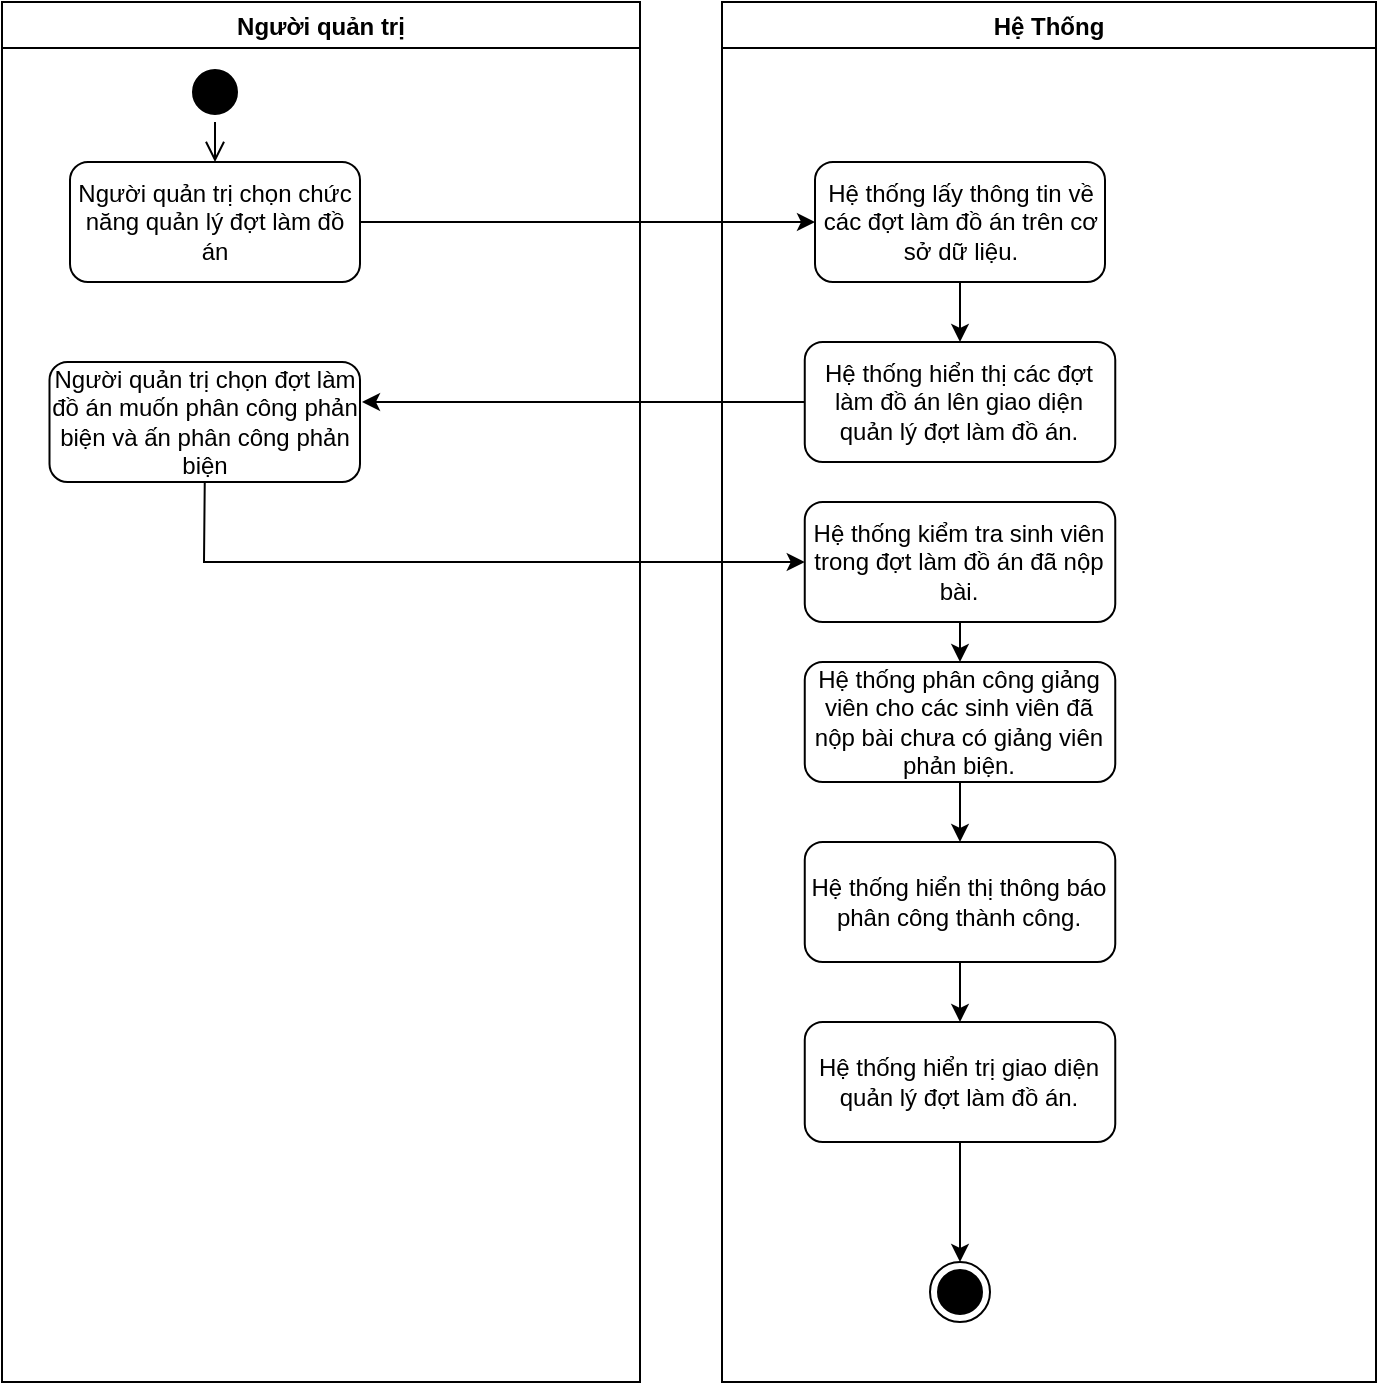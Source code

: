 <mxfile version="20.0.1" type="device"><diagram id="TZRFZOwIhtsUKanzAfJ3" name="Page-1"><mxGraphModel dx="1422" dy="727" grid="1" gridSize="10" guides="1" tooltips="1" connect="1" arrows="1" fold="1" page="1" pageScale="1" pageWidth="827" pageHeight="1169" math="0" shadow="0"><root><mxCell id="0"/><mxCell id="1" parent="0"/><mxCell id="IaFnPfjlnBas8-tSpPuK-1" value="Người quản trị" style="swimlane;" vertex="1" parent="1"><mxGeometry x="70" y="120" width="319" height="690" as="geometry"/></mxCell><mxCell id="IaFnPfjlnBas8-tSpPuK-2" value="" style="ellipse;html=1;shape=startState;fillColor=#000000;strokeColor=default;" vertex="1" parent="IaFnPfjlnBas8-tSpPuK-1"><mxGeometry x="91.5" y="30" width="30" height="30" as="geometry"/></mxCell><mxCell id="IaFnPfjlnBas8-tSpPuK-3" value="Người quản trị chọn chức năng quản lý đợt làm đồ án" style="rounded=1;whiteSpace=wrap;html=1;" vertex="1" parent="IaFnPfjlnBas8-tSpPuK-1"><mxGeometry x="34" y="80" width="145" height="60" as="geometry"/></mxCell><mxCell id="IaFnPfjlnBas8-tSpPuK-4" value="" style="edgeStyle=orthogonalEdgeStyle;html=1;verticalAlign=bottom;endArrow=open;endSize=8;strokeColor=default;rounded=0;entryX=0.5;entryY=0;entryDx=0;entryDy=0;" edge="1" parent="IaFnPfjlnBas8-tSpPuK-1" source="IaFnPfjlnBas8-tSpPuK-2" target="IaFnPfjlnBas8-tSpPuK-3"><mxGeometry relative="1" as="geometry"><mxPoint x="106.5" y="120" as="targetPoint"/></mxGeometry></mxCell><mxCell id="IaFnPfjlnBas8-tSpPuK-5" value="Người quản trị chọn đợt làm đồ án muốn phân công phản biện và ấn phân công phản biện" style="rounded=1;whiteSpace=wrap;html=1;" vertex="1" parent="IaFnPfjlnBas8-tSpPuK-1"><mxGeometry x="23.75" y="180" width="155.25" height="60" as="geometry"/></mxCell><mxCell id="IaFnPfjlnBas8-tSpPuK-6" value="Hệ Thống" style="swimlane;" vertex="1" parent="1"><mxGeometry x="430" y="120" width="327" height="690" as="geometry"/></mxCell><mxCell id="IaFnPfjlnBas8-tSpPuK-7" value="Hệ thống lấy thông tin về các đợt làm đồ án trên cơ sở dữ liệu." style="rounded=1;whiteSpace=wrap;html=1;" vertex="1" parent="IaFnPfjlnBas8-tSpPuK-6"><mxGeometry x="46.5" y="80" width="145" height="60" as="geometry"/></mxCell><mxCell id="IaFnPfjlnBas8-tSpPuK-8" value="Hệ thống hiển thị các đợt làm đồ án lên giao diện quản lý đợt làm đồ án." style="rounded=1;whiteSpace=wrap;html=1;" vertex="1" parent="IaFnPfjlnBas8-tSpPuK-6"><mxGeometry x="41.38" y="170" width="155.25" height="60" as="geometry"/></mxCell><mxCell id="IaFnPfjlnBas8-tSpPuK-9" value="" style="endArrow=classic;html=1;rounded=0;" edge="1" parent="IaFnPfjlnBas8-tSpPuK-6" source="IaFnPfjlnBas8-tSpPuK-7" target="IaFnPfjlnBas8-tSpPuK-8"><mxGeometry width="50" height="50" relative="1" as="geometry"><mxPoint x="77.515" y="430" as="sourcePoint"/><mxPoint x="230.5" y="440" as="targetPoint"/></mxGeometry></mxCell><mxCell id="IaFnPfjlnBas8-tSpPuK-10" value="" style="ellipse;html=1;shape=endState;fillColor=#000000;strokeColor=default;" vertex="1" parent="IaFnPfjlnBas8-tSpPuK-6"><mxGeometry x="104" y="630" width="30" height="30" as="geometry"/></mxCell><mxCell id="IaFnPfjlnBas8-tSpPuK-11" value="Hệ thống kiểm tra sinh viên trong đợt làm đồ án đã nộp bài." style="rounded=1;whiteSpace=wrap;html=1;" vertex="1" parent="IaFnPfjlnBas8-tSpPuK-6"><mxGeometry x="41.38" y="250" width="155.25" height="60" as="geometry"/></mxCell><mxCell id="IaFnPfjlnBas8-tSpPuK-12" value="Hệ thống phân công giảng viên cho các sinh viên đã nộp bài chưa có giảng viên phản biện." style="rounded=1;whiteSpace=wrap;html=1;" vertex="1" parent="IaFnPfjlnBas8-tSpPuK-6"><mxGeometry x="41.38" y="330" width="155.25" height="60" as="geometry"/></mxCell><mxCell id="IaFnPfjlnBas8-tSpPuK-13" value="Hệ thống hiển thị thông báo phân công thành công." style="rounded=1;whiteSpace=wrap;html=1;" vertex="1" parent="IaFnPfjlnBas8-tSpPuK-6"><mxGeometry x="41.38" y="420" width="155.25" height="60" as="geometry"/></mxCell><mxCell id="IaFnPfjlnBas8-tSpPuK-14" value="Hệ thống hiển trị giao diện quản lý đợt làm đồ án." style="rounded=1;whiteSpace=wrap;html=1;" vertex="1" parent="IaFnPfjlnBas8-tSpPuK-6"><mxGeometry x="41.38" y="510" width="155.25" height="60" as="geometry"/></mxCell><mxCell id="IaFnPfjlnBas8-tSpPuK-15" value="" style="endArrow=classic;html=1;rounded=0;" edge="1" parent="IaFnPfjlnBas8-tSpPuK-6" source="IaFnPfjlnBas8-tSpPuK-12" target="IaFnPfjlnBas8-tSpPuK-13"><mxGeometry width="50" height="50" relative="1" as="geometry"><mxPoint x="118.552" y="495" as="sourcePoint"/><mxPoint x="51.38" y="341.585" as="targetPoint"/></mxGeometry></mxCell><mxCell id="IaFnPfjlnBas8-tSpPuK-16" value="" style="endArrow=classic;html=1;rounded=0;" edge="1" parent="IaFnPfjlnBas8-tSpPuK-6" source="IaFnPfjlnBas8-tSpPuK-13" target="IaFnPfjlnBas8-tSpPuK-14"><mxGeometry width="50" height="50" relative="1" as="geometry"><mxPoint x="-152.37" y="328.415" as="sourcePoint"/><mxPoint x="61.38" y="351.585" as="targetPoint"/></mxGeometry></mxCell><mxCell id="IaFnPfjlnBas8-tSpPuK-17" value="" style="endArrow=classic;html=1;rounded=0;entryX=0.5;entryY=0;entryDx=0;entryDy=0;" edge="1" parent="IaFnPfjlnBas8-tSpPuK-6" source="IaFnPfjlnBas8-tSpPuK-14" target="IaFnPfjlnBas8-tSpPuK-10"><mxGeometry width="50" height="50" relative="1" as="geometry"><mxPoint x="-142.37" y="338.415" as="sourcePoint"/><mxPoint x="71.38" y="361.585" as="targetPoint"/></mxGeometry></mxCell><mxCell id="IaFnPfjlnBas8-tSpPuK-18" value="" style="endArrow=classic;html=1;rounded=0;" edge="1" parent="IaFnPfjlnBas8-tSpPuK-6" source="IaFnPfjlnBas8-tSpPuK-11" target="IaFnPfjlnBas8-tSpPuK-12"><mxGeometry width="50" height="50" relative="1" as="geometry"><mxPoint x="129.005" y="400" as="sourcePoint"/><mxPoint x="129.005" y="430" as="targetPoint"/></mxGeometry></mxCell><mxCell id="IaFnPfjlnBas8-tSpPuK-19" value="" style="endArrow=classic;html=1;rounded=0;" edge="1" parent="1" source="IaFnPfjlnBas8-tSpPuK-3" target="IaFnPfjlnBas8-tSpPuK-7"><mxGeometry width="50" height="50" relative="1" as="geometry"><mxPoint x="569.5" y="380" as="sourcePoint"/><mxPoint x="615.5" y="430" as="targetPoint"/></mxGeometry></mxCell><mxCell id="IaFnPfjlnBas8-tSpPuK-20" value="" style="endArrow=classic;html=1;rounded=0;" edge="1" parent="1" source="IaFnPfjlnBas8-tSpPuK-8"><mxGeometry width="50" height="50" relative="1" as="geometry"><mxPoint x="587.99" y="620" as="sourcePoint"/><mxPoint x="250" y="320" as="targetPoint"/></mxGeometry></mxCell><mxCell id="IaFnPfjlnBas8-tSpPuK-21" value="" style="endArrow=classic;html=1;rounded=0;exitX=0.5;exitY=1;exitDx=0;exitDy=0;" edge="1" parent="1" source="IaFnPfjlnBas8-tSpPuK-5" target="IaFnPfjlnBas8-tSpPuK-11"><mxGeometry width="50" height="50" relative="1" as="geometry"><mxPoint x="481.38" y="332.084" as="sourcePoint"/><mxPoint x="264.13" y="337.916" as="targetPoint"/><Array as="points"><mxPoint x="171" y="400"/></Array></mxGeometry></mxCell></root></mxGraphModel></diagram></mxfile>